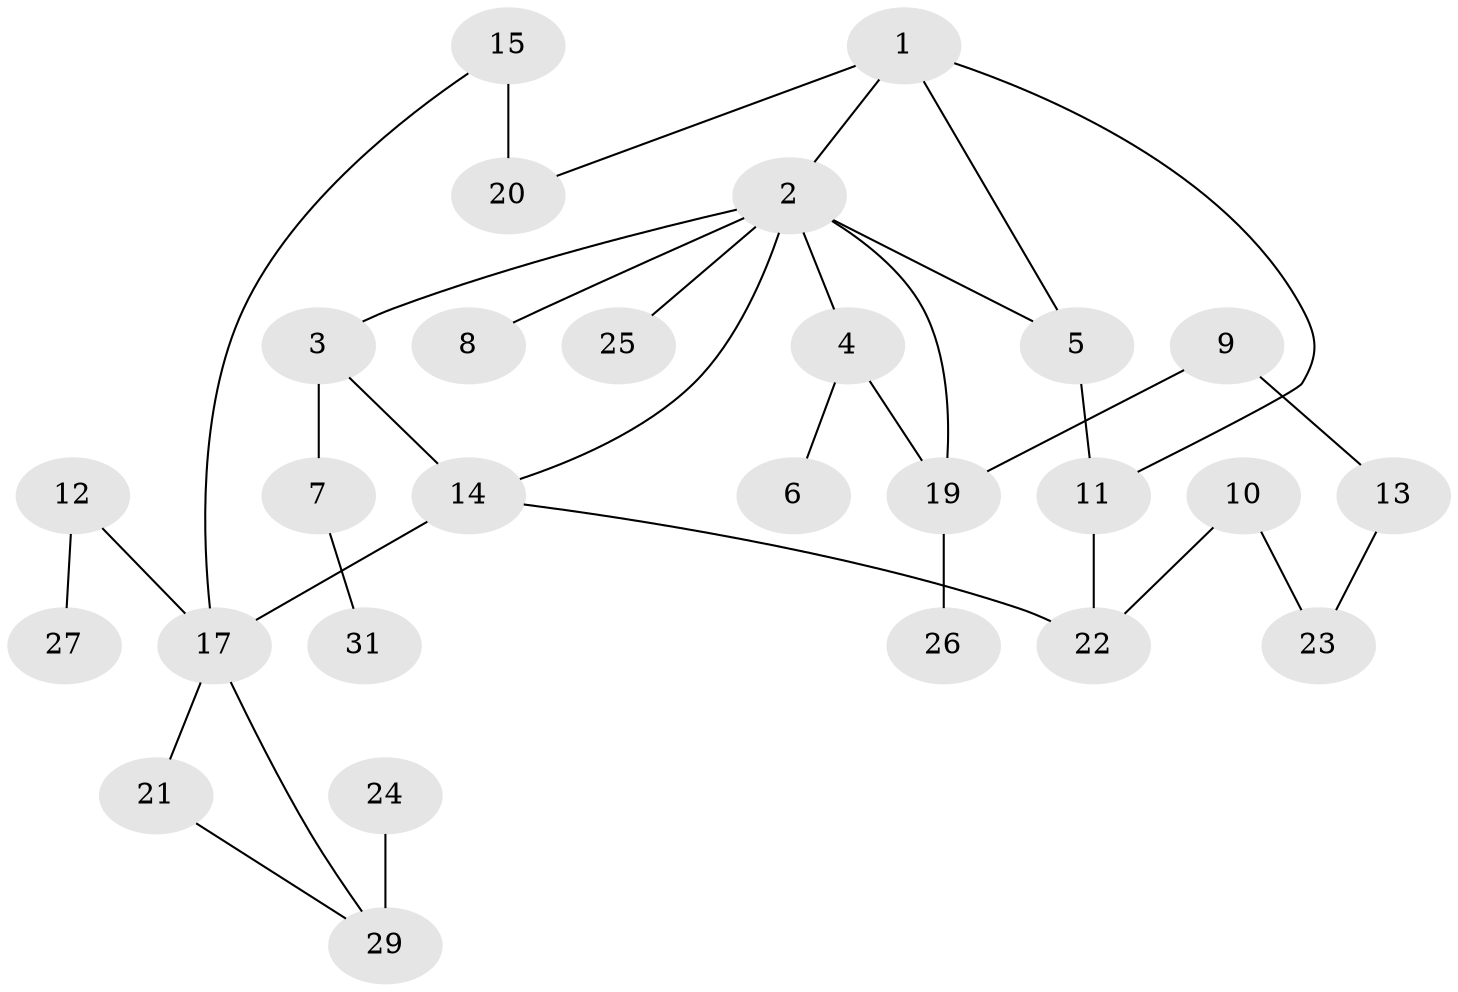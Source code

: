 // original degree distribution, {2: 0.27419354838709675, 4: 0.12903225806451613, 3: 0.1935483870967742, 1: 0.3064516129032258, 5: 0.04838709677419355, 0: 0.04838709677419355}
// Generated by graph-tools (version 1.1) at 2025/33/03/09/25 02:33:51]
// undirected, 27 vertices, 34 edges
graph export_dot {
graph [start="1"]
  node [color=gray90,style=filled];
  1;
  2;
  3;
  4;
  5;
  6;
  7;
  8;
  9;
  10;
  11;
  12;
  13;
  14;
  15;
  17;
  19;
  20;
  21;
  22;
  23;
  24;
  25;
  26;
  27;
  29;
  31;
  1 -- 2 [weight=1.0];
  1 -- 5 [weight=1.0];
  1 -- 11 [weight=1.0];
  1 -- 20 [weight=1.0];
  2 -- 3 [weight=1.0];
  2 -- 4 [weight=1.0];
  2 -- 5 [weight=1.0];
  2 -- 8 [weight=1.0];
  2 -- 14 [weight=1.0];
  2 -- 19 [weight=1.0];
  2 -- 25 [weight=1.0];
  3 -- 7 [weight=1.0];
  3 -- 14 [weight=1.0];
  4 -- 6 [weight=1.0];
  4 -- 19 [weight=1.0];
  5 -- 11 [weight=1.0];
  7 -- 31 [weight=1.0];
  9 -- 13 [weight=1.0];
  9 -- 19 [weight=1.0];
  10 -- 22 [weight=1.0];
  10 -- 23 [weight=1.0];
  11 -- 22 [weight=1.0];
  12 -- 17 [weight=1.0];
  12 -- 27 [weight=1.0];
  13 -- 23 [weight=1.0];
  14 -- 17 [weight=2.0];
  14 -- 22 [weight=1.0];
  15 -- 17 [weight=1.0];
  15 -- 20 [weight=2.0];
  17 -- 21 [weight=1.0];
  17 -- 29 [weight=1.0];
  19 -- 26 [weight=1.0];
  21 -- 29 [weight=1.0];
  24 -- 29 [weight=3.0];
}
